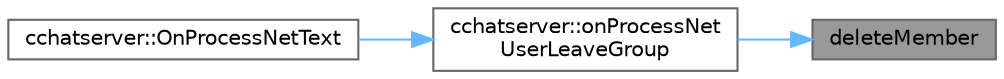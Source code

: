 digraph "deleteMember"
{
 // LATEX_PDF_SIZE
  bgcolor="transparent";
  edge [fontname=Helvetica,fontsize=10,labelfontname=Helvetica,labelfontsize=10];
  node [fontname=Helvetica,fontsize=10,shape=box,height=0.2,width=0.4];
  rankdir="RL";
  Node1 [id="Node000001",label="deleteMember",height=0.2,width=0.4,color="gray40", fillcolor="grey60", style="filled", fontcolor="black",tooltip="删除指定ID的成员"];
  Node1 -> Node2 [id="edge1_Node000001_Node000002",dir="back",color="steelblue1",style="solid",tooltip=" "];
  Node2 [id="Node000002",label="cchatserver::onProcessNet\lUserLeaveGroup",height=0.2,width=0.4,color="grey40", fillcolor="white", style="filled",URL="$classcchatserver.html#af143a16110da7c8584f24e4f5406c4d7",tooltip="处理离开群消息"];
  Node2 -> Node3 [id="edge2_Node000002_Node000003",dir="back",color="steelblue1",style="solid",tooltip=" "];
  Node3 [id="Node000003",label="cchatserver::OnProcessNetText",height=0.2,width=0.4,color="grey40", fillcolor="white", style="filled",URL="$classcchatserver.html#a2122f43bc76cad23f89fc7d696f6c2e2",tooltip="处理网络字符串消息"];
}
